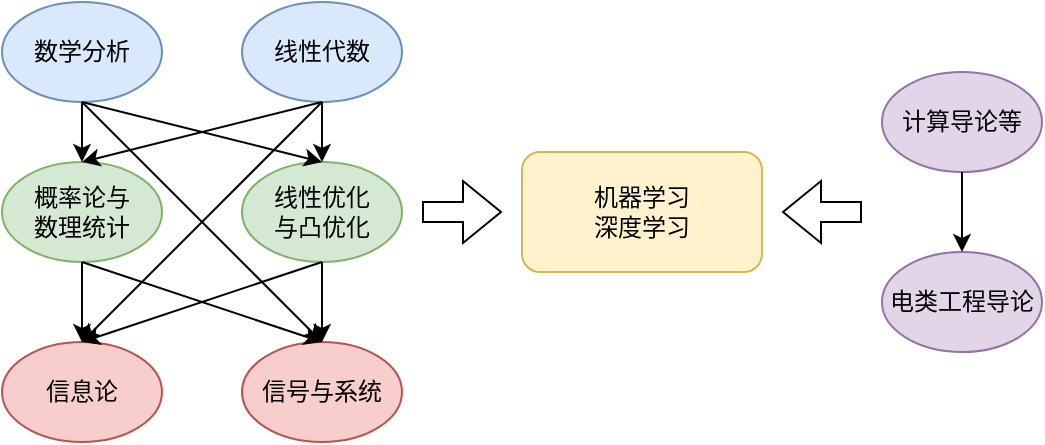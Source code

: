 <mxfile version="20.2.4" type="github">
  <diagram id="SLyXMzq0PoOMrHNk5x4a" name="第 1 页">
    <mxGraphModel dx="1038" dy="578" grid="1" gridSize="10" guides="1" tooltips="1" connect="1" arrows="1" fold="1" page="1" pageScale="1" pageWidth="980" pageHeight="1390" math="0" shadow="0">
      <root>
        <mxCell id="0" />
        <mxCell id="1" parent="0" />
        <mxCell id="Kj7IUVMaob9a8i4lPGcB-1" value="机器学习&lt;br&gt;深度学习" style="rounded=1;whiteSpace=wrap;html=1;fillColor=#fff2cc;strokeColor=#d6b656;" vertex="1" parent="1">
          <mxGeometry x="460" y="215" width="120" height="60" as="geometry" />
        </mxCell>
        <mxCell id="UbosGQs2nBeVZkxMJnwO-1" value="数学分析" style="ellipse;whiteSpace=wrap;html=1;fillColor=#dae8fc;strokeColor=#6c8ebf;" vertex="1" parent="1">
          <mxGeometry x="200" y="140" width="80" height="50" as="geometry" />
        </mxCell>
        <mxCell id="UbosGQs2nBeVZkxMJnwO-2" value="线性代数" style="ellipse;whiteSpace=wrap;html=1;fillColor=#dae8fc;strokeColor=#6c8ebf;" vertex="1" parent="1">
          <mxGeometry x="320" y="140" width="80" height="50" as="geometry" />
        </mxCell>
        <mxCell id="UbosGQs2nBeVZkxMJnwO-3" value="概率论与&lt;br&gt;数理统计" style="ellipse;whiteSpace=wrap;html=1;fillColor=#d5e8d4;strokeColor=#82b366;" vertex="1" parent="1">
          <mxGeometry x="200" y="220" width="80" height="50" as="geometry" />
        </mxCell>
        <mxCell id="UbosGQs2nBeVZkxMJnwO-4" value="信息论" style="ellipse;whiteSpace=wrap;html=1;fillColor=#f8cecc;strokeColor=#b85450;" vertex="1" parent="1">
          <mxGeometry x="200" y="310" width="80" height="50" as="geometry" />
        </mxCell>
        <mxCell id="UbosGQs2nBeVZkxMJnwO-5" value="线性优化&lt;br&gt;与凸优化" style="ellipse;whiteSpace=wrap;html=1;fillColor=#d5e8d4;strokeColor=#82b366;" vertex="1" parent="1">
          <mxGeometry x="320" y="220" width="80" height="50" as="geometry" />
        </mxCell>
        <mxCell id="UbosGQs2nBeVZkxMJnwO-6" value="信号与系统" style="ellipse;whiteSpace=wrap;html=1;fillColor=#f8cecc;strokeColor=#b85450;" vertex="1" parent="1">
          <mxGeometry x="320" y="310" width="80" height="50" as="geometry" />
        </mxCell>
        <mxCell id="UbosGQs2nBeVZkxMJnwO-7" value="" style="endArrow=classic;html=1;rounded=0;exitX=0.5;exitY=1;exitDx=0;exitDy=0;entryX=0.5;entryY=0;entryDx=0;entryDy=0;" edge="1" parent="1" source="UbosGQs2nBeVZkxMJnwO-1" target="UbosGQs2nBeVZkxMJnwO-3">
          <mxGeometry width="50" height="50" relative="1" as="geometry">
            <mxPoint x="290" y="260" as="sourcePoint" />
            <mxPoint x="340" y="210" as="targetPoint" />
          </mxGeometry>
        </mxCell>
        <mxCell id="UbosGQs2nBeVZkxMJnwO-8" value="" style="endArrow=classic;html=1;rounded=0;exitX=0.5;exitY=1;exitDx=0;exitDy=0;" edge="1" parent="1" source="UbosGQs2nBeVZkxMJnwO-2">
          <mxGeometry width="50" height="50" relative="1" as="geometry">
            <mxPoint x="290" y="260" as="sourcePoint" />
            <mxPoint x="360" y="220" as="targetPoint" />
          </mxGeometry>
        </mxCell>
        <mxCell id="UbosGQs2nBeVZkxMJnwO-9" value="" style="endArrow=classic;html=1;rounded=0;exitX=0.5;exitY=1;exitDx=0;exitDy=0;" edge="1" parent="1" source="UbosGQs2nBeVZkxMJnwO-1">
          <mxGeometry width="50" height="50" relative="1" as="geometry">
            <mxPoint x="290" y="260" as="sourcePoint" />
            <mxPoint x="360" y="220" as="targetPoint" />
          </mxGeometry>
        </mxCell>
        <mxCell id="UbosGQs2nBeVZkxMJnwO-10" value="" style="endArrow=classic;html=1;rounded=0;entryX=0.5;entryY=0;entryDx=0;entryDy=0;exitX=0.5;exitY=1;exitDx=0;exitDy=0;" edge="1" parent="1" source="UbosGQs2nBeVZkxMJnwO-2" target="UbosGQs2nBeVZkxMJnwO-3">
          <mxGeometry width="50" height="50" relative="1" as="geometry">
            <mxPoint x="290" y="260" as="sourcePoint" />
            <mxPoint x="340" y="210" as="targetPoint" />
          </mxGeometry>
        </mxCell>
        <mxCell id="UbosGQs2nBeVZkxMJnwO-11" value="" style="endArrow=classic;html=1;rounded=0;exitX=0.5;exitY=1;exitDx=0;exitDy=0;entryX=0.5;entryY=0;entryDx=0;entryDy=0;" edge="1" parent="1" source="UbosGQs2nBeVZkxMJnwO-3" target="UbosGQs2nBeVZkxMJnwO-4">
          <mxGeometry width="50" height="50" relative="1" as="geometry">
            <mxPoint x="290" y="380" as="sourcePoint" />
            <mxPoint x="340" y="330" as="targetPoint" />
          </mxGeometry>
        </mxCell>
        <mxCell id="UbosGQs2nBeVZkxMJnwO-12" value="" style="endArrow=classic;html=1;rounded=0;exitX=0.5;exitY=1;exitDx=0;exitDy=0;entryX=0.5;entryY=0;entryDx=0;entryDy=0;" edge="1" parent="1" source="UbosGQs2nBeVZkxMJnwO-5" target="UbosGQs2nBeVZkxMJnwO-6">
          <mxGeometry width="50" height="50" relative="1" as="geometry">
            <mxPoint x="290" y="380" as="sourcePoint" />
            <mxPoint x="340" y="330" as="targetPoint" />
          </mxGeometry>
        </mxCell>
        <mxCell id="UbosGQs2nBeVZkxMJnwO-13" value="" style="endArrow=classic;html=1;rounded=0;exitX=0.5;exitY=1;exitDx=0;exitDy=0;entryX=0.5;entryY=0;entryDx=0;entryDy=0;" edge="1" parent="1" source="UbosGQs2nBeVZkxMJnwO-1" target="UbosGQs2nBeVZkxMJnwO-6">
          <mxGeometry width="50" height="50" relative="1" as="geometry">
            <mxPoint x="290" y="380" as="sourcePoint" />
            <mxPoint x="340" y="330" as="targetPoint" />
          </mxGeometry>
        </mxCell>
        <mxCell id="UbosGQs2nBeVZkxMJnwO-14" value="" style="endArrow=classic;html=1;rounded=0;exitX=0.5;exitY=1;exitDx=0;exitDy=0;entryX=0.5;entryY=0;entryDx=0;entryDy=0;" edge="1" parent="1" source="UbosGQs2nBeVZkxMJnwO-2" target="UbosGQs2nBeVZkxMJnwO-4">
          <mxGeometry width="50" height="50" relative="1" as="geometry">
            <mxPoint x="290" y="380" as="sourcePoint" />
            <mxPoint x="340" y="330" as="targetPoint" />
          </mxGeometry>
        </mxCell>
        <mxCell id="UbosGQs2nBeVZkxMJnwO-15" value="" style="endArrow=classic;html=1;rounded=0;exitX=0.5;exitY=1;exitDx=0;exitDy=0;entryX=0.5;entryY=0;entryDx=0;entryDy=0;" edge="1" parent="1" source="UbosGQs2nBeVZkxMJnwO-5" target="UbosGQs2nBeVZkxMJnwO-4">
          <mxGeometry width="50" height="50" relative="1" as="geometry">
            <mxPoint x="290" y="380" as="sourcePoint" />
            <mxPoint x="340" y="330" as="targetPoint" />
          </mxGeometry>
        </mxCell>
        <mxCell id="UbosGQs2nBeVZkxMJnwO-16" value="" style="endArrow=classic;html=1;rounded=0;exitX=0.5;exitY=1;exitDx=0;exitDy=0;entryX=0.5;entryY=0;entryDx=0;entryDy=0;" edge="1" parent="1" source="UbosGQs2nBeVZkxMJnwO-3" target="UbosGQs2nBeVZkxMJnwO-6">
          <mxGeometry width="50" height="50" relative="1" as="geometry">
            <mxPoint x="290" y="380" as="sourcePoint" />
            <mxPoint x="340" y="330" as="targetPoint" />
          </mxGeometry>
        </mxCell>
        <mxCell id="UbosGQs2nBeVZkxMJnwO-17" value="" style="shape=flexArrow;endArrow=classic;html=1;rounded=0;" edge="1" parent="1">
          <mxGeometry width="50" height="50" relative="1" as="geometry">
            <mxPoint x="410" y="245" as="sourcePoint" />
            <mxPoint x="450" y="245" as="targetPoint" />
          </mxGeometry>
        </mxCell>
        <mxCell id="UbosGQs2nBeVZkxMJnwO-18" value="计算导论等" style="ellipse;whiteSpace=wrap;html=1;fillColor=#e1d5e7;strokeColor=#9673a6;" vertex="1" parent="1">
          <mxGeometry x="640" y="175" width="80" height="50" as="geometry" />
        </mxCell>
        <mxCell id="UbosGQs2nBeVZkxMJnwO-19" value="电类工程导论" style="ellipse;whiteSpace=wrap;html=1;fillColor=#e1d5e7;strokeColor=#9673a6;" vertex="1" parent="1">
          <mxGeometry x="640" y="265" width="80" height="50" as="geometry" />
        </mxCell>
        <mxCell id="UbosGQs2nBeVZkxMJnwO-20" value="" style="endArrow=classic;html=1;rounded=0;exitX=0.5;exitY=1;exitDx=0;exitDy=0;entryX=0.5;entryY=0;entryDx=0;entryDy=0;" edge="1" parent="1" source="UbosGQs2nBeVZkxMJnwO-18" target="UbosGQs2nBeVZkxMJnwO-19">
          <mxGeometry width="50" height="50" relative="1" as="geometry">
            <mxPoint x="730" y="145" as="sourcePoint" />
            <mxPoint x="780" y="95" as="targetPoint" />
          </mxGeometry>
        </mxCell>
        <mxCell id="UbosGQs2nBeVZkxMJnwO-21" value="" style="shape=flexArrow;endArrow=classic;html=1;rounded=0;" edge="1" parent="1">
          <mxGeometry width="50" height="50" relative="1" as="geometry">
            <mxPoint x="630" y="245" as="sourcePoint" />
            <mxPoint x="590" y="245" as="targetPoint" />
          </mxGeometry>
        </mxCell>
      </root>
    </mxGraphModel>
  </diagram>
</mxfile>
